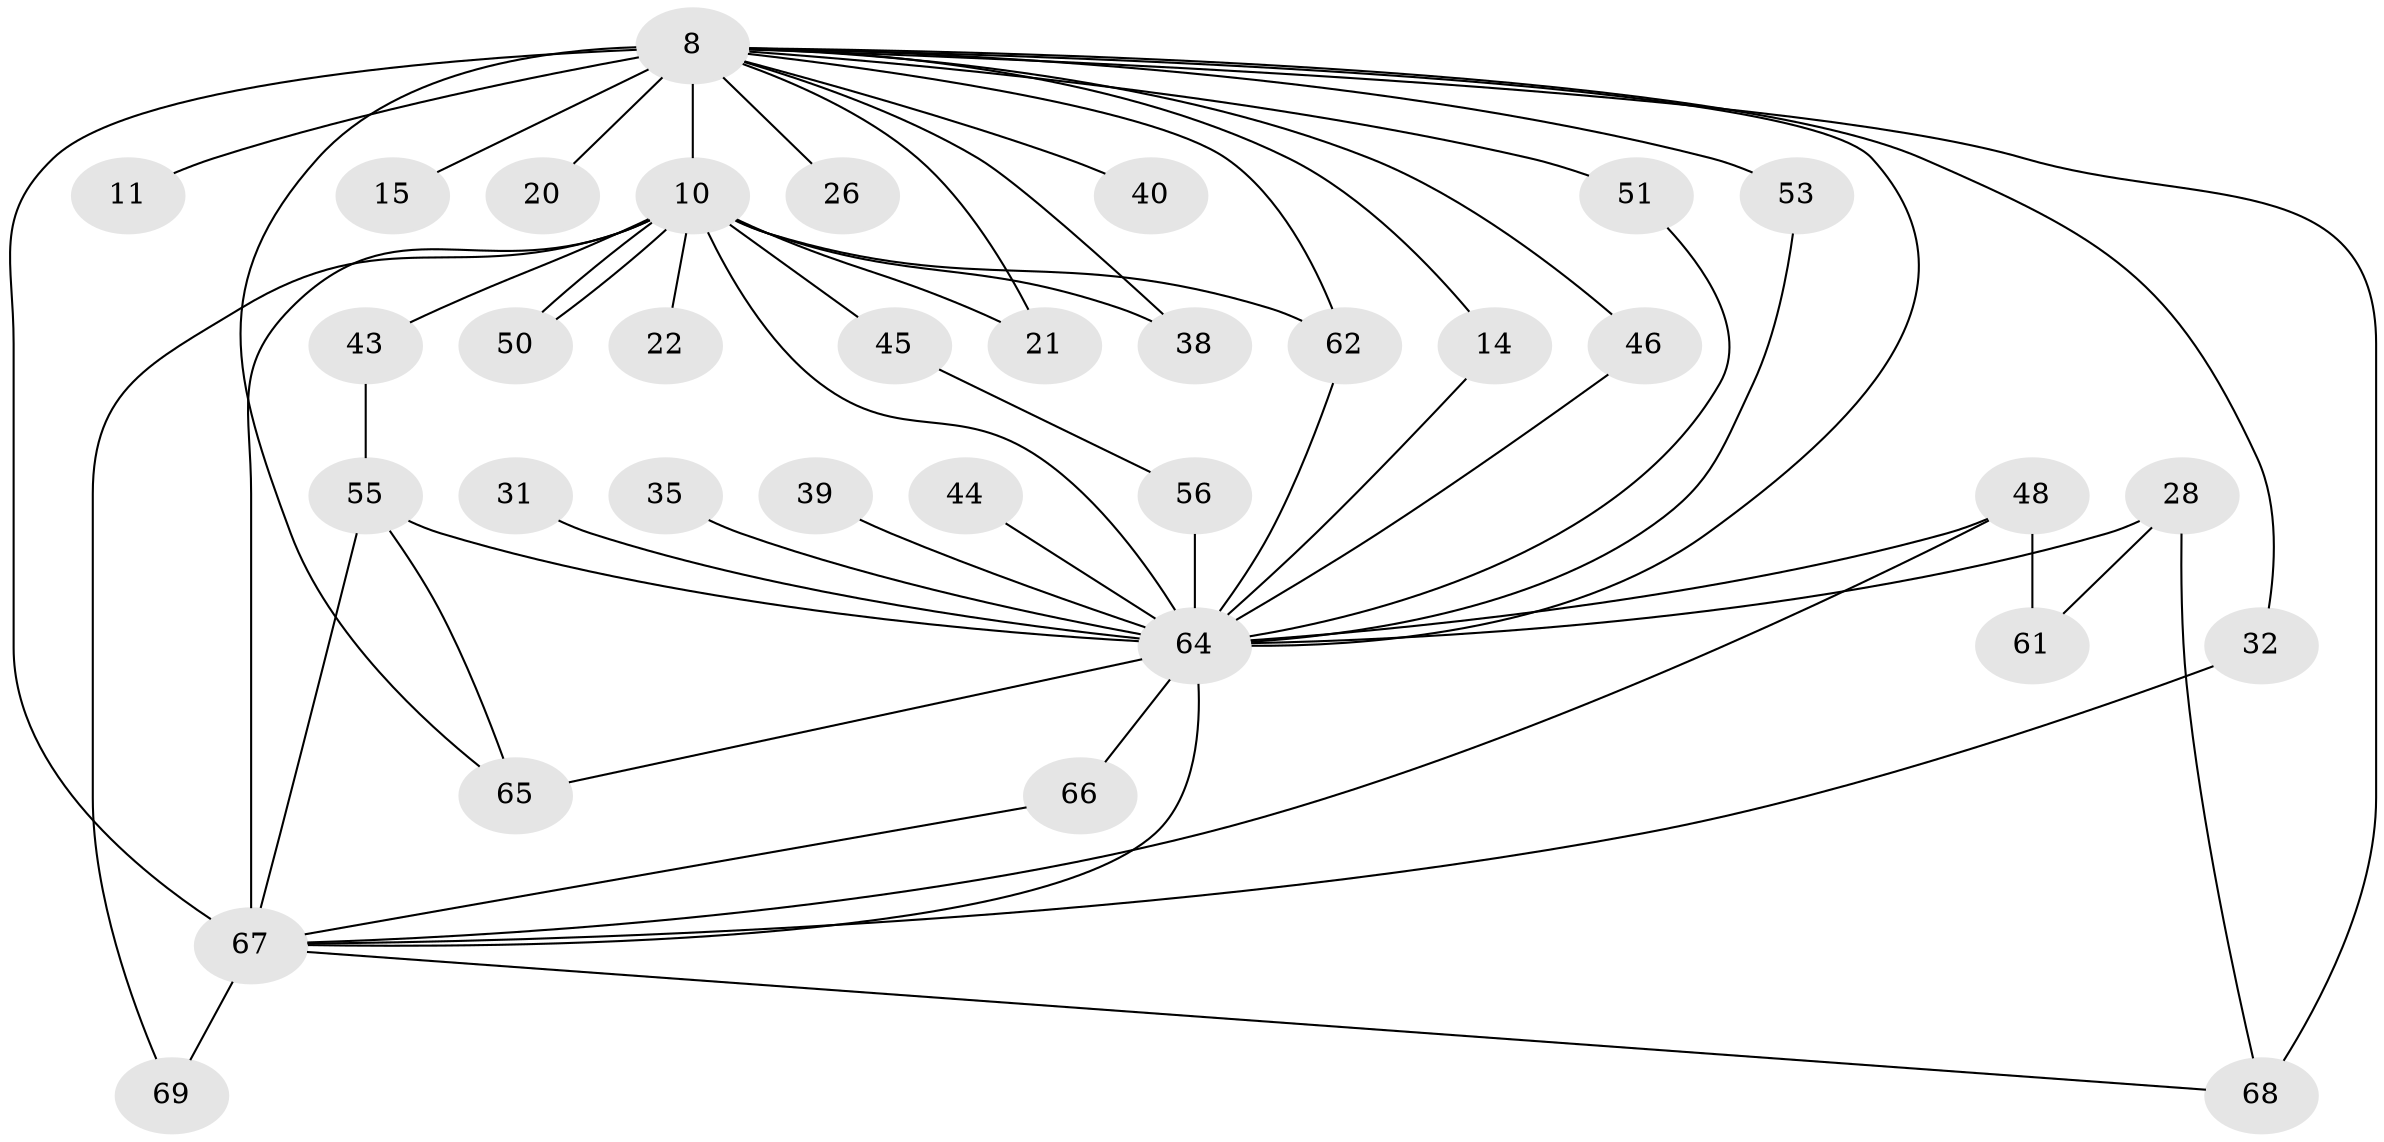 // original degree distribution, {20: 0.014492753623188406, 23: 0.014492753623188406, 12: 0.014492753623188406, 16: 0.028985507246376812, 15: 0.014492753623188406, 19: 0.028985507246376812, 13: 0.014492753623188406, 18: 0.014492753623188406, 2: 0.5362318840579711, 4: 0.10144927536231885, 6: 0.028985507246376812, 3: 0.17391304347826086, 5: 0.014492753623188406}
// Generated by graph-tools (version 1.1) at 2025/45/03/09/25 04:45:39]
// undirected, 34 vertices, 57 edges
graph export_dot {
graph [start="1"]
  node [color=gray90,style=filled];
  8 [super="+7+6"];
  10 [super="+4"];
  11;
  14;
  15;
  20;
  21;
  22;
  26;
  28 [super="+12"];
  31;
  32;
  35;
  38;
  39;
  40;
  43;
  44;
  45;
  46;
  48 [super="+36+47"];
  50;
  51;
  53;
  55 [super="+25+23"];
  56;
  61;
  62 [super="+60+17"];
  64 [super="+34+33+2"];
  65 [super="+16+52+27"];
  66 [super="+42"];
  67 [super="+41+63+59"];
  68 [super="+19+49+57"];
  69;
  8 -- 10 [weight=8];
  8 -- 11 [weight=2];
  8 -- 20 [weight=2];
  8 -- 26 [weight=2];
  8 -- 46;
  8 -- 62 [weight=2];
  8 -- 38;
  8 -- 40 [weight=2];
  8 -- 21;
  8 -- 53;
  8 -- 64 [weight=11];
  8 -- 67 [weight=13];
  8 -- 14;
  8 -- 15 [weight=2];
  8 -- 32;
  8 -- 51;
  8 -- 68 [weight=2];
  8 -- 65 [weight=3];
  10 -- 21;
  10 -- 22 [weight=2];
  10 -- 38;
  10 -- 45 [weight=2];
  10 -- 50;
  10 -- 50;
  10 -- 69;
  10 -- 43;
  10 -- 64 [weight=5];
  10 -- 67 [weight=8];
  10 -- 62;
  14 -- 64;
  28 -- 61;
  28 -- 68;
  28 -- 64 [weight=3];
  31 -- 64;
  32 -- 67;
  35 -- 64 [weight=2];
  39 -- 64 [weight=2];
  43 -- 55;
  44 -- 64;
  45 -- 56;
  46 -- 64;
  48 -- 61;
  48 -- 64 [weight=3];
  48 -- 67;
  51 -- 64;
  53 -- 64;
  55 -- 65;
  55 -- 64 [weight=4];
  55 -- 67;
  56 -- 64;
  62 -- 64;
  64 -- 66 [weight=2];
  64 -- 65;
  64 -- 67 [weight=5];
  66 -- 67;
  67 -- 69;
  67 -- 68;
}
